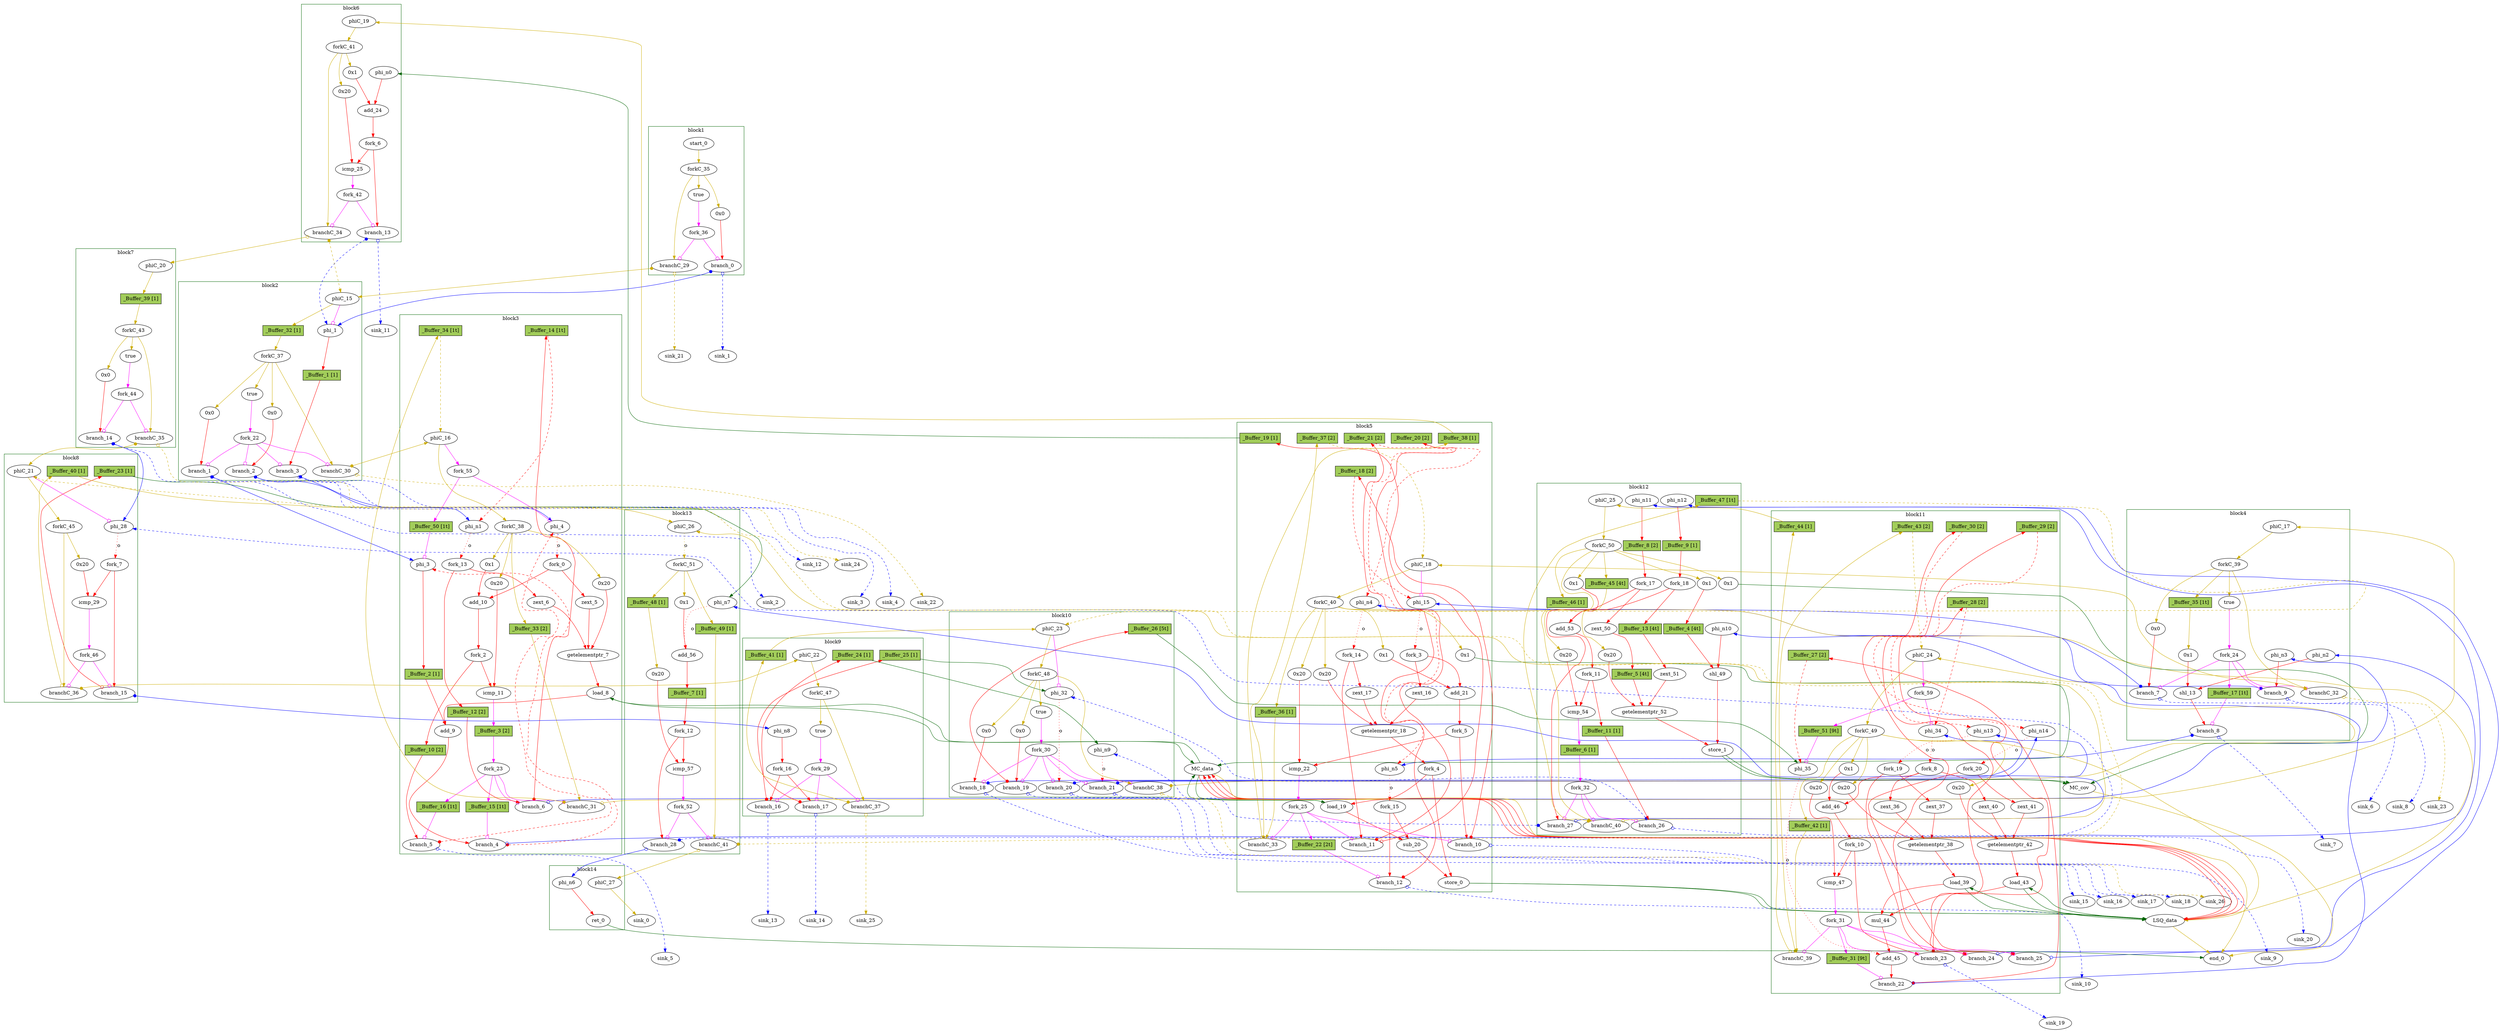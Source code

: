 // Number of blocks: 284
// Number of channels: 457
Digraph G {

  // Blocks
subgraph cluster_1 {
color = "darkgreen"
label = "block1"
  brCst_block1 [type=Constant, in="in1:1", out="out1:1", bbID = 1, value="0x1", label=true,  shape=oval];
  cst_0 [type=Constant, in="in1:32", out="out1:32", bbID = 1, value="0x0", label="0x0",  shape=oval];
  branch_0 [type=Branch, in="in1:32 in2?:1", out="out1+:32 out2-:32", bbID = 1,  shape=oval];
  start_0 [type=Entry, in="in1:0", out="out1:0", bbID = 1,  shape=oval];
  forkC_35 [type=Fork, in="in1:0", out="out1:0 out2:0 out3:0", bbID = 1,  shape=oval];
  branchC_29 [type=Branch, in="in1:0 in2?:1", out="out1+:0 out2-:0", bbID = 1,  shape=oval];
  fork_36 [type=Fork, in="in1:1", out="out1:1 out2:1", bbID = 1,  shape=oval];
}
subgraph cluster_2 {
color = "darkgreen"
label = "block2"
  phi_1 [type=Mux, in="in1?:1 in2:32 in3:32", out="out1:32", delay=0.366, bbID = 2,  shape=oval];
  brCst_block2 [type=Constant, in="in1:1", out="out1:1", bbID = 2, value="0x1", label=true,  shape=oval];
  cst_1 [type=Constant, in="in1:32", out="out1:32", bbID = 2, value="0x0", label="0x0",  shape=oval];
  cst_2 [type=Constant, in="in1:32", out="out1:32", bbID = 2, value="0x0", label="0x0",  shape=oval];
  branch_1 [type=Branch, in="in1:32 in2?:1", out="out1+:32 out2-:32", bbID = 2,  shape=oval];
  branch_2 [type=Branch, in="in1:32 in2?:1", out="out1+:32 out2-:32", bbID = 2,  shape=oval];
  branch_3 [type=Branch, in="in1:32 in2?:1", out="out1+:32 out2-:32", bbID = 2,  shape=oval];
  fork_22 [type=Fork, in="in1:1", out="out1:1 out2:1 out3:1 out4:1", bbID = 2,  shape=oval];
  phiC_15 [type=CntrlMerge, in="in1:0 in2:0", out="out1:0 out2?:1", delay=0.166, bbID = 2,  shape=oval];
  forkC_37 [type=Fork, in="in1:0", out="out1:0 out2:0 out3:0 out4:0", bbID = 2,  shape=oval];
  branchC_30 [type=Branch, in="in1:0 in2?:1", out="out1+:0 out2-:0", bbID = 2,  shape=oval];
  _Buffer_1 [type=Buffer, in="in1:32", out="out1:32", bbID = 2, slots=1, transparent=false, label="_Buffer_1 [1]",  shape=box, style=filled, fillcolor=darkolivegreen3, height = 0.4];
  _Buffer_32 [type=Buffer, in="in1:0", out="out1:0", bbID = 2, slots=1, transparent=false, label="_Buffer_32 [1]",  shape=box, style=filled, fillcolor=darkolivegreen3, height = 0.4];
}
subgraph cluster_3 {
color = "darkgreen"
label = "block3"
  phi_3 [type=Mux, in="in1?:1 in2:32 in3:32", out="out1:32", delay=0.366, bbID = 3,  shape=oval];
  phi_4 [type=Mux, in="in1?:1 in2:32 in3:32", out="out1:32", delay=0.366, bbID = 3,  shape=oval];
  zext_5 [type=Operator, in="in1:32", out="out1:32", op = "zext_op", bbID = 3,  shape=oval];
  zext_6 [type=Operator, in="in1:32", out="out1:32", op = "zext_op", bbID = 3,  shape=oval];
  getelementptr_7 [type=Operator, in="in1:32 in2:32 in3:32", out="out1:32", op = "getelementptr_op", delay=2.966, constants=1, bbID = 3,  shape=oval];
  load_8 [type=Operator, in="in1:32 in2:32", out="out1:32 out2:32", op = "mc_load_op", latency=2, bbID = 3, portID = 0, offset = 0,  shape=oval];
  add_9 [type=Operator, in="in1:32 in2:32", out="out1:32", op = "add_op", delay=1.693, bbID = 3,  shape=oval];
  cst_3 [type=Constant, in="in1:32", out="out1:32", bbID = 3, value="0x1", label="0x1",  shape=oval];
  add_10 [type=Operator, in="in1:32 in2:32", out="out1:32", op = "add_op", delay=1.693, bbID = 3,  shape=oval];
  cst_4 [type=Constant, in="in1:32", out="out1:32", bbID = 3, value="0x20", label="0x20",  shape=oval];
  icmp_11 [type=Operator, in="in1:32 in2:32", out="out1:1", op = "icmp_ult_op", delay=1.53, bbID = 3,  shape=oval];
  cst_22 [type=Constant, in="in1:32", out="out1:32", bbID = 3, value="0x20", label="0x20",  shape=oval];
  phi_n1 [type=Merge, in="in1:32 in2:32", out="out1:32", delay=0.366, bbID = 3,  shape=oval];
  fork_0 [type=Fork, in="in1:32", out="out1:32 out2:32", bbID = 3,  shape=oval];
  fork_2 [type=Fork, in="in1:32", out="out1:32 out2:32", bbID = 3,  shape=oval];
  fork_13 [type=Fork, in="in1:32", out="out1:32 out2:32", bbID = 3,  shape=oval];
  branch_4 [type=Branch, in="in1:32 in2?:1", out="out1+:32 out2-:32", bbID = 3,  shape=oval];
  branch_5 [type=Branch, in="in1:32 in2?:1", out="out1+:32 out2-:32", bbID = 3,  shape=oval];
  branch_6 [type=Branch, in="in1:32 in2?:1", out="out1+:32 out2-:32", bbID = 3,  shape=oval];
  fork_23 [type=Fork, in="in1:1", out="out1:1 out2:1 out3:1 out4:1", bbID = 3,  shape=oval];
  phiC_16 [type=CntrlMerge, in="in1:0 in2:0", out="out1:0 out2?:1", delay=0.166, bbID = 3,  shape=oval];
  forkC_38 [type=Fork, in="in1:0", out="out1:0 out2:0 out3:0 out4:0", bbID = 3,  shape=oval];
  branchC_31 [type=Branch, in="in1:0 in2?:1", out="out1+:0 out2-:0", bbID = 3,  shape=oval];
  fork_55 [type=Fork, in="in1:1", out="out1:1 out2:1", bbID = 3,  shape=oval];
  _Buffer_2 [type=Buffer, in="in1:32", out="out1:32", bbID = 3, slots=1, transparent=false, label="_Buffer_2 [1]",  shape=box, style=filled, fillcolor=darkolivegreen3, height = 0.4];
  _Buffer_3 [type=Buffer, in="in1:1", out="out1:1", bbID = 3, slots=2, transparent=false, label="_Buffer_3 [2]",  shape=box, style=filled, fillcolor=darkolivegreen3, height = 0.4];
  _Buffer_10 [type=Buffer, in="in1:32", out="out1:32", bbID = 3, slots=2, transparent=false, label="_Buffer_10 [2]",  shape=box, style=filled, fillcolor=darkolivegreen3, height = 0.4];
  _Buffer_12 [type=Buffer, in="in1:32", out="out1:32", bbID = 3, slots=2, transparent=false, label="_Buffer_12 [2]",  shape=box, style=filled, fillcolor=darkolivegreen3, height = 0.4];
  _Buffer_14 [type=Buffer, in="in1:32", out="out1:32", bbID = 3, slots=1, transparent=true, label="_Buffer_14 [1t]",  shape=box, style=filled, fillcolor=darkolivegreen3, height = 0.4];
  _Buffer_15 [type=Buffer, in="in1:1", out="out1:1", bbID = 3, slots=1, transparent=true, label="_Buffer_15 [1t]",  shape=box, style=filled, fillcolor=darkolivegreen3, height = 0.4];
  _Buffer_16 [type=Buffer, in="in1:1", out="out1:1", bbID = 3, slots=1, transparent=true, label="_Buffer_16 [1t]",  shape=box, style=filled, fillcolor=darkolivegreen3, height = 0.4];
  _Buffer_33 [type=Buffer, in="in1:0", out="out1:0", bbID = 3, slots=2, transparent=false, label="_Buffer_33 [2]",  shape=box, style=filled, fillcolor=darkolivegreen3, height = 0.4];
  _Buffer_34 [type=Buffer, in="in1:0", out="out1:0", bbID = 3, slots=1, transparent=true, label="_Buffer_34 [1t]",  shape=box, style=filled, fillcolor=darkolivegreen3, height = 0.4];
  _Buffer_50 [type=Buffer, in="in1:1", out="out1:1", bbID = 3, slots=1, transparent=true, label="_Buffer_50 [1t]",  shape=box, style=filled, fillcolor=darkolivegreen3, height = 0.4];
}
subgraph cluster_4 {
color = "darkgreen"
label = "block4"
  cst_5 [type=Constant, in="in1:32", out="out1:32", bbID = 4, value="0x1", label="0x1",  shape=oval];
  shl_13 [type=Operator, in="in1:32 in2:32", out="out1:32", op = "shl_op", bbID = 4,  shape=oval];
  brCst_block4 [type=Constant, in="in1:1", out="out1:1", bbID = 4, value="0x1", label=true,  shape=oval];
  cst_6 [type=Constant, in="in1:32", out="out1:32", bbID = 4, value="0x0", label="0x0",  shape=oval];
  phi_n2 [type=Merge, in="in1:32", out="out1:32", bbID = 4,  shape=oval];
  phi_n3 [type=Merge, in="in1:32", out="out1:32", bbID = 4,  shape=oval];
  branch_7 [type=Branch, in="in1:32 in2?:1", out="out1+:32 out2-:32", bbID = 4,  shape=oval];
  branch_8 [type=Branch, in="in1:32 in2?:1", out="out1+:32 out2-:32", bbID = 4,  shape=oval];
  branch_9 [type=Branch, in="in1:32 in2?:1", out="out1+:32 out2-:32", bbID = 4,  shape=oval];
  fork_24 [type=Fork, in="in1:1", out="out1:1 out2:1 out3:1 out4:1", bbID = 4,  shape=oval];
  phiC_17 [type=Merge, in="in1:0", out="out1:0", delay=0.166, bbID = 4,  shape=oval];
  forkC_39 [type=Fork, in="in1:0", out="out1:0 out2:0 out3:0 out4:0", bbID = 4,  shape=oval];
  branchC_32 [type=Branch, in="in1:0 in2?:1", out="out1+:0 out2-:0", bbID = 4,  shape=oval];
  _Buffer_17 [type=Buffer, in="in1:1", out="out1:1", bbID = 4, slots=1, transparent=true, label="_Buffer_17 [1t]",  shape=box, style=filled, fillcolor=darkolivegreen3, height = 0.4];
  _Buffer_35 [type=Buffer, in="in1:0", out="out1:0", bbID = 4, slots=1, transparent=true, label="_Buffer_35 [1t]",  shape=box, style=filled, fillcolor=darkolivegreen3, height = 0.4];
}
subgraph cluster_5 {
color = "darkgreen"
label = "block5"
  phi_15 [type=Mux, in="in1?:1 in2:32 in3:32", out="out1:32", delay=0.366, bbID = 5,  shape=oval];
  zext_16 [type=Operator, in="in1:32", out="out1:32", op = "zext_op", bbID = 5,  shape=oval];
  zext_17 [type=Operator, in="in1:32", out="out1:32", op = "zext_op", bbID = 5,  shape=oval];
  getelementptr_18 [type=Operator, in="in1:32 in2:32 in3:32", out="out1:32", op = "getelementptr_op", delay=2.966, constants=1, bbID = 5,  shape=oval];
  load_19 [type=Operator, in="in1:32 in2:32", out="out1:32 out2:32", op = "mc_load_op", latency=2, bbID = 5, portID = 1, offset = 0,  shape=oval];
  sub_20 [type=Operator, in="in1:32 in2:32", out="out1:32", op = "sub_op", delay=1.693, bbID = 5,  shape=oval];
  store_0 [type=Operator, in="in1:32 in2:32", out="out1:32 out2:32", op = "lsq_store_op", bbID = 5, portID = 0, offset = 0,  shape=oval];
  cst_7 [type=Constant, in="in1:32", out="out1:32", bbID = 5, value="0x1", label="0x1",  shape=oval];
  add_21 [type=Operator, in="in1:32 in2:32", out="out1:32", op = "add_op", delay=1.693, bbID = 5,  shape=oval];
  cst_8 [type=Constant, in="in1:32", out="out1:32", bbID = 5, value="0x20", label="0x20",  shape=oval];
  icmp_22 [type=Operator, in="in1:32 in2:32", out="out1:1", op = "icmp_ult_op", delay=1.53, bbID = 5,  shape=oval];
  cst_23 [type=Constant, in="in1:32", out="out1:32", bbID = 5, value="0x20", label="0x20",  shape=oval];
  phi_n4 [type=Merge, in="in1:32 in2:32", out="out1:32", delay=0.366, bbID = 5,  shape=oval];
  phi_n5 [type=Merge, in="in1:32 in2:32", out="out1:32", delay=0.366, bbID = 5,  shape=oval];
  fork_3 [type=Fork, in="in1:32", out="out1:32 out2:32", bbID = 5,  shape=oval];
  fork_4 [type=Fork, in="in1:32", out="out1:32 out2:32", bbID = 5,  shape=oval];
  fork_5 [type=Fork, in="in1:32", out="out1:32 out2:32", bbID = 5,  shape=oval];
  fork_14 [type=Fork, in="in1:32", out="out1:32 out2:32", bbID = 5,  shape=oval];
  fork_15 [type=Fork, in="in1:32", out="out1:32 out2:32", bbID = 5,  shape=oval];
  branch_10 [type=Branch, in="in1:32 in2?:1", out="out1+:32 out2-:32", bbID = 5,  shape=oval];
  branch_11 [type=Branch, in="in1:32 in2?:1", out="out1+:32 out2-:32", bbID = 5,  shape=oval];
  branch_12 [type=Branch, in="in1:32 in2?:1", out="out1+:32 out2-:32", bbID = 5,  shape=oval];
  fork_25 [type=Fork, in="in1:1", out="out1:1 out2:1 out3:1 out4:1", bbID = 5,  shape=oval];
  cst_28 [type=Constant, in="in1:32", out="out1:32", bbID = 5, value="0x1", label="0x1",  shape=oval];
  phiC_18 [type=CntrlMerge, in="in1:0 in2:0", out="out1:0 out2?:1", delay=0.166, bbID = 5,  shape=oval];
  forkC_40 [type=Fork, in="in1:0", out="out1:0 out2:0 out3:0 out4:0 out5:0 out6:0", bbID = 5,  shape=oval];
  branchC_33 [type=Branch, in="in1:0 in2?:1", out="out1+:0 out2-:0", bbID = 5,  shape=oval];
  _Buffer_18 [type=Buffer, in="in1:32", out="out1:32", bbID = 5, slots=2, transparent=false, label="_Buffer_18 [2]",  shape=box, style=filled, fillcolor=darkolivegreen3, height = 0.4];
  _Buffer_19 [type=Buffer, in="in1:32", out="out1:32", bbID = 5, slots=1, transparent=false, label="_Buffer_19 [1]",  shape=box, style=filled, fillcolor=darkolivegreen3, height = 0.4];
  _Buffer_20 [type=Buffer, in="in1:32", out="out1:32", bbID = 5, slots=2, transparent=false, label="_Buffer_20 [2]",  shape=box, style=filled, fillcolor=darkolivegreen3, height = 0.4];
  _Buffer_21 [type=Buffer, in="in1:32", out="out1:32", bbID = 5, slots=2, transparent=false, label="_Buffer_21 [2]",  shape=box, style=filled, fillcolor=darkolivegreen3, height = 0.4];
  _Buffer_22 [type=Buffer, in="in1:1", out="out1:1", bbID = 5, slots=2, transparent=true, label="_Buffer_22 [2t]",  shape=box, style=filled, fillcolor=darkolivegreen3, height = 0.4];
  _Buffer_36 [type=Buffer, in="in1:0", out="out1:0", bbID = 5, slots=1, transparent=false, label="_Buffer_36 [1]",  shape=box, style=filled, fillcolor=darkolivegreen3, height = 0.4];
  _Buffer_37 [type=Buffer, in="in1:0", out="out1:0", bbID = 5, slots=2, transparent=false, label="_Buffer_37 [2]",  shape=box, style=filled, fillcolor=darkolivegreen3, height = 0.4];
  _Buffer_38 [type=Buffer, in="in1:0", out="out1:0", bbID = 5, slots=1, transparent=false, label="_Buffer_38 [1]",  shape=box, style=filled, fillcolor=darkolivegreen3, height = 0.4];
}
subgraph cluster_6 {
color = "darkgreen"
label = "block6"
  cst_9 [type=Constant, in="in1:32", out="out1:32", bbID = 6, value="0x1", label="0x1",  shape=oval];
  add_24 [type=Operator, in="in1:32 in2:32", out="out1:32", op = "add_op", delay=1.693, bbID = 6,  shape=oval];
  cst_10 [type=Constant, in="in1:32", out="out1:32", bbID = 6, value="0x20", label="0x20",  shape=oval];
  icmp_25 [type=Operator, in="in1:32 in2:32", out="out1:1", op = "icmp_ult_op", delay=1.53, bbID = 6,  shape=oval];
  phi_n0 [type=Merge, in="in1:32", out="out1:32", bbID = 6,  shape=oval];
  fork_6 [type=Fork, in="in1:32", out="out1:32 out2:32", bbID = 6,  shape=oval];
  branch_13 [type=Branch, in="in1:32 in2?:1", out="out1+:32 out2-:32", bbID = 6,  shape=oval];
  phiC_19 [type=Merge, in="in1:0", out="out1:0", delay=0.166, bbID = 6,  shape=oval];
  forkC_41 [type=Fork, in="in1:0", out="out1:0 out2:0 out3:0", bbID = 6,  shape=oval];
  branchC_34 [type=Branch, in="in1:0 in2?:1", out="out1+:0 out2-:0", bbID = 6,  shape=oval];
  fork_42 [type=Fork, in="in1:1", out="out1:1 out2:1", bbID = 6,  shape=oval];
}
subgraph cluster_7 {
color = "darkgreen"
label = "block7"
  brCst_block7 [type=Constant, in="in1:1", out="out1:1", bbID = 7, value="0x1", label=true,  shape=oval];
  cst_11 [type=Constant, in="in1:32", out="out1:32", bbID = 7, value="0x0", label="0x0",  shape=oval];
  branch_14 [type=Branch, in="in1:32 in2?:1", out="out1+:32 out2-:32", bbID = 7,  shape=oval];
  phiC_20 [type=Merge, in="in1:0", out="out1:0", delay=0.166, bbID = 7,  shape=oval];
  forkC_43 [type=Fork, in="in1:0", out="out1:0 out2:0 out3:0", bbID = 7,  shape=oval];
  branchC_35 [type=Branch, in="in1:0 in2?:1", out="out1+:0 out2-:0", bbID = 7,  shape=oval];
  fork_44 [type=Fork, in="in1:1", out="out1:1 out2:1", bbID = 7,  shape=oval];
  _Buffer_39 [type=Buffer, in="in1:0", out="out1:0", bbID = 7, slots=1, transparent=false, label="_Buffer_39 [1]",  shape=box, style=filled, fillcolor=darkolivegreen3, height = 0.4];
}
subgraph cluster_8 {
color = "darkgreen"
label = "block8"
  phi_28 [type=Mux, in="in1?:1 in2:32 in3:32", out="out1:32", delay=0.366, bbID = 8,  shape=oval];
  cst_12 [type=Constant, in="in1:32", out="out1:32", bbID = 8, value="0x20", label="0x20",  shape=oval];
  icmp_29 [type=Operator, in="in1:32 in2:32", out="out1:1", op = "icmp_ult_op", delay=1.53, bbID = 8,  shape=oval];
  fork_7 [type=Fork, in="in1:32", out="out1:32 out2:32", bbID = 8,  shape=oval];
  branch_15 [type=Branch, in="in1:32 in2?:1", out="out1+:32 out2-:32", bbID = 8,  shape=oval];
  phiC_21 [type=CntrlMerge, in="in1:0 in2:0", out="out1:0 out2?:1", delay=0.166, bbID = 8,  shape=oval];
  forkC_45 [type=Fork, in="in1:0", out="out1:0 out2:0", bbID = 8,  shape=oval];
  branchC_36 [type=Branch, in="in1:0 in2?:1", out="out1+:0 out2-:0", bbID = 8,  shape=oval];
  fork_46 [type=Fork, in="in1:1", out="out1:1 out2:1", bbID = 8,  shape=oval];
  _Buffer_23 [type=Buffer, in="in1:32", out="out1:32", bbID = 8, slots=1, transparent=false, label="_Buffer_23 [1]",  shape=box, style=filled, fillcolor=darkolivegreen3, height = 0.4];
  _Buffer_40 [type=Buffer, in="in1:0", out="out1:0", bbID = 8, slots=1, transparent=false, label="_Buffer_40 [1]",  shape=box, style=filled, fillcolor=darkolivegreen3, height = 0.4];
}
subgraph cluster_9 {
color = "darkgreen"
label = "block9"
  brCst_block9 [type=Constant, in="in1:1", out="out1:1", bbID = 9, value="0x1", label=true,  shape=oval];
  phi_n8 [type=Merge, in="in1:32", out="out1:32", bbID = 9,  shape=oval];
  fork_16 [type=Fork, in="in1:32", out="out1:32 out2:32", bbID = 9,  shape=oval];
  branch_16 [type=Branch, in="in1:32 in2?:1", out="out1+:32 out2-:32", bbID = 9,  shape=oval];
  branch_17 [type=Branch, in="in1:32 in2?:1", out="out1+:32 out2-:32", bbID = 9,  shape=oval];
  fork_29 [type=Fork, in="in1:1", out="out1:1 out2:1 out3:1", bbID = 9,  shape=oval];
  phiC_22 [type=Merge, in="in1:0", out="out1:0", delay=0.166, bbID = 9,  shape=oval];
  forkC_47 [type=Fork, in="in1:0", out="out1:0 out2:0", bbID = 9,  shape=oval];
  branchC_37 [type=Branch, in="in1:0 in2?:1", out="out1+:0 out2-:0", bbID = 9,  shape=oval];
  _Buffer_24 [type=Buffer, in="in1:32", out="out1:32", bbID = 9, slots=1, transparent=false, label="_Buffer_24 [1]",  shape=box, style=filled, fillcolor=darkolivegreen3, height = 0.4];
  _Buffer_25 [type=Buffer, in="in1:32", out="out1:32", bbID = 9, slots=1, transparent=false, label="_Buffer_25 [1]",  shape=box, style=filled, fillcolor=darkolivegreen3, height = 0.4];
  _Buffer_41 [type=Buffer, in="in1:0", out="out1:0", bbID = 9, slots=1, transparent=false, label="_Buffer_41 [1]",  shape=box, style=filled, fillcolor=darkolivegreen3, height = 0.4];
}
subgraph cluster_10 {
color = "darkgreen"
label = "block10"
  phi_32 [type=Mux, in="in1?:1 in2:32 in3:32", out="out1:32", delay=0.366, bbID = 10,  shape=oval];
  brCst_block10 [type=Constant, in="in1:1", out="out1:1", bbID = 10, value="0x1", label=true,  shape=oval];
  cst_13 [type=Constant, in="in1:32", out="out1:32", bbID = 10, value="0x0", label="0x0",  shape=oval];
  cst_14 [type=Constant, in="in1:32", out="out1:32", bbID = 10, value="0x0", label="0x0",  shape=oval];
  phi_n9 [type=Merge, in="in1:32 in2:32", out="out1:32", delay=0.366, bbID = 10,  shape=oval];
  branch_18 [type=Branch, in="in1:32 in2?:1", out="out1+:32 out2-:32", bbID = 10,  shape=oval];
  branch_19 [type=Branch, in="in1:32 in2?:1", out="out1+:32 out2-:32", bbID = 10,  shape=oval];
  branch_20 [type=Branch, in="in1:32 in2?:1", out="out1+:32 out2-:32", bbID = 10,  shape=oval];
  branch_21 [type=Branch, in="in1:32 in2?:1", out="out1+:32 out2-:32", bbID = 10,  shape=oval];
  fork_30 [type=Fork, in="in1:1", out="out1:1 out2:1 out3:1 out4:1 out5:1", bbID = 10,  shape=oval];
  phiC_23 [type=CntrlMerge, in="in1:0 in2:0", out="out1:0 out2?:1", delay=0.166, bbID = 10,  shape=oval];
  forkC_48 [type=Fork, in="in1:0", out="out1:0 out2:0 out3:0 out4:0", bbID = 10,  shape=oval];
  branchC_38 [type=Branch, in="in1:0 in2?:1", out="out1+:0 out2-:0", bbID = 10,  shape=oval];
  _Buffer_26 [type=Buffer, in="in1:32", out="out1:32", bbID = 10, slots=5, transparent=true, label="_Buffer_26 [5t]",  shape=box, style=filled, fillcolor=darkolivegreen3, height = 0.4];
}
subgraph cluster_11 {
color = "darkgreen"
label = "block11"
  phi_34 [type=Mux, in="in1?:1 in2:32 in3:32", out="out1:32", delay=0.366, bbID = 11,  shape=oval];
  phi_35 [type=Mux, in="in1?:1 in2:32 in3:32", out="out1:32", delay=0.366, bbID = 11, retimingDiff=9,  shape=oval];
  zext_36 [type=Operator, in="in1:32", out="out1:32", op = "zext_op", bbID = 11,  shape=oval];
  zext_37 [type=Operator, in="in1:32", out="out1:32", op = "zext_op", bbID = 11,  shape=oval];
  getelementptr_38 [type=Operator, in="in1:32 in2:32 in3:32", out="out1:32", op = "getelementptr_op", delay=2.966, constants=1, bbID = 11,  shape=oval];
  load_39 [type=Operator, in="in1:32 in2:32", out="out1:32 out2:32", op = "lsq_load_op", latency=5, bbID = 11, portID = 0, offset = 0, retimingDiff=5,  shape=oval];
  zext_40 [type=Operator, in="in1:32", out="out1:32", op = "zext_op", bbID = 11,  shape=oval];
  zext_41 [type=Operator, in="in1:32", out="out1:32", op = "zext_op", bbID = 11,  shape=oval];
  getelementptr_42 [type=Operator, in="in1:32 in2:32 in3:32", out="out1:32", op = "getelementptr_op", delay=2.966, constants=1, bbID = 11,  shape=oval];
  load_43 [type=Operator, in="in1:32 in2:32", out="out1:32 out2:32", op = "lsq_load_op", latency=5, bbID = 11, portID = 1, offset = 0, retimingDiff=5,  shape=oval];
  mul_44 [type=Operator, in="in1:32 in2:32", out="out1:32", op = "mul_op", latency=4, bbID = 11, retimingDiff=4,  shape=oval];
  add_45 [type=Operator, in="in1:32 in2:32", out="out1:32", op = "add_op", delay=1.693, bbID = 11, retimingDiff=9,  shape=oval];
  cst_15 [type=Constant, in="in1:32", out="out1:32", bbID = 11, value="0x1", label="0x1",  shape=oval];
  add_46 [type=Operator, in="in1:32 in2:32", out="out1:32", op = "add_op", delay=1.693, bbID = 11,  shape=oval];
  cst_16 [type=Constant, in="in1:32", out="out1:32", bbID = 11, value="0x20", label="0x20",  shape=oval];
  icmp_47 [type=Operator, in="in1:32 in2:32", out="out1:1", op = "icmp_ult_op", delay=1.53, bbID = 11,  shape=oval];
  cst_24 [type=Constant, in="in1:32", out="out1:32", bbID = 11, value="0x20", label="0x20",  shape=oval];
  cst_25 [type=Constant, in="in1:32", out="out1:32", bbID = 11, value="0x20", label="0x20",  shape=oval];
  phi_n13 [type=Merge, in="in1:32 in2:32", out="out1:32", delay=0.366, bbID = 11,  shape=oval];
  phi_n14 [type=Merge, in="in1:32 in2:32", out="out1:32", delay=0.366, bbID = 11,  shape=oval];
  fork_8 [type=Fork, in="in1:32", out="out1:32 out2:32 out3:32", bbID = 11,  shape=oval];
  fork_10 [type=Fork, in="in1:32", out="out1:32 out2:32", bbID = 11,  shape=oval];
  fork_19 [type=Fork, in="in1:32", out="out1:32 out2:32", bbID = 11,  shape=oval];
  fork_20 [type=Fork, in="in1:32", out="out1:32 out2:32", bbID = 11,  shape=oval];
  branch_22 [type=Branch, in="in1:32 in2?:1", out="out1+:32 out2-:32", bbID = 11, retimingDiff=9,  shape=oval];
  branch_23 [type=Branch, in="in1:32 in2?:1", out="out1+:32 out2-:32", bbID = 11,  shape=oval];
  branch_24 [type=Branch, in="in1:32 in2?:1", out="out1+:32 out2-:32", bbID = 11,  shape=oval];
  branch_25 [type=Branch, in="in1:32 in2?:1", out="out1+:32 out2-:32", bbID = 11,  shape=oval];
  fork_31 [type=Fork, in="in1:1", out="out1:1 out2:1 out3:1 out4:1 out5:1", bbID = 11,  shape=oval];
  phiC_24 [type=CntrlMerge, in="in1:0 in2:0", out="out1:0 out2?:1", delay=0.166, bbID = 11,  shape=oval];
  forkC_49 [type=Fork, in="in1:0", out="out1:0 out2:0 out3:0 out4:0 out5:0 out6:0", bbID = 11,  shape=oval];
  branchC_39 [type=Branch, in="in1:0 in2?:1", out="out1+:0 out2-:0", bbID = 11,  shape=oval];
  fork_59 [type=Fork, in="in1:1", out="out1:1 out2:1", bbID = 11,  shape=oval];
  _Buffer_27 [type=Buffer, in="in1:32", out="out1:32", bbID = 11, slots=2, transparent=false, label="_Buffer_27 [2]",  shape=box, style=filled, fillcolor=darkolivegreen3, height = 0.4];
  _Buffer_28 [type=Buffer, in="in1:32", out="out1:32", bbID = 11, slots=2, transparent=false, label="_Buffer_28 [2]",  shape=box, style=filled, fillcolor=darkolivegreen3, height = 0.4];
  _Buffer_29 [type=Buffer, in="in1:32", out="out1:32", bbID = 11, slots=2, transparent=false, label="_Buffer_29 [2]",  shape=box, style=filled, fillcolor=darkolivegreen3, height = 0.4];
  _Buffer_30 [type=Buffer, in="in1:32", out="out1:32", bbID = 11, slots=2, transparent=false, label="_Buffer_30 [2]",  shape=box, style=filled, fillcolor=darkolivegreen3, height = 0.4];
  _Buffer_31 [type=Buffer, in="in1:1", out="out1:1", bbID = 11, slots=9, transparent=true, label="_Buffer_31 [9t]",  shape=box, style=filled, fillcolor=darkolivegreen3, height = 0.4];
  _Buffer_42 [type=Buffer, in="in1:0", out="out1:0", bbID = 11, slots=1, transparent=false, label="_Buffer_42 [1]",  shape=box, style=filled, fillcolor=darkolivegreen3, height = 0.4];
  _Buffer_43 [type=Buffer, in="in1:0", out="out1:0", bbID = 11, slots=2, transparent=false, label="_Buffer_43 [2]",  shape=box, style=filled, fillcolor=darkolivegreen3, height = 0.4];
  _Buffer_44 [type=Buffer, in="in1:0", out="out1:0", bbID = 11, slots=1, transparent=false, label="_Buffer_44 [1]",  shape=box, style=filled, fillcolor=darkolivegreen3, height = 0.4];
  _Buffer_51 [type=Buffer, in="in1:1", out="out1:1", bbID = 11, slots=9, transparent=true, label="_Buffer_51 [9t]",  shape=box, style=filled, fillcolor=darkolivegreen3, height = 0.4];
}
subgraph cluster_12 {
color = "darkgreen"
label = "block12"
  cst_17 [type=Constant, in="in1:32", out="out1:32", bbID = 12, value="0x1", label="0x1",  shape=oval];
  shl_49 [type=Operator, in="in1:32 in2:32", out="out1:32", op = "shl_op", bbID = 12,  shape=oval];
  zext_50 [type=Operator, in="in1:32", out="out1:32", op = "zext_op", bbID = 12,  shape=oval];
  zext_51 [type=Operator, in="in1:32", out="out1:32", op = "zext_op", bbID = 12,  shape=oval];
  getelementptr_52 [type=Operator, in="in1:32 in2:32 in3:32", out="out1:32", op = "getelementptr_op", delay=2.966, constants=1, bbID = 12,  shape=oval];
  store_1 [type=Operator, in="in1:32 in2:32", out="out1:32 out2:32", op = "mc_store_op", bbID = 12, portID = 0, offset = 0,  shape=oval];
  cst_18 [type=Constant, in="in1:32", out="out1:32", bbID = 12, value="0x1", label="0x1",  shape=oval];
  add_53 [type=Operator, in="in1:32 in2:32", out="out1:32", op = "add_op", delay=1.693, bbID = 12,  shape=oval];
  cst_19 [type=Constant, in="in1:32", out="out1:32", bbID = 12, value="0x20", label="0x20",  shape=oval];
  icmp_54 [type=Operator, in="in1:32 in2:32", out="out1:1", op = "icmp_ult_op", delay=1.53, bbID = 12,  shape=oval];
  cst_26 [type=Constant, in="in1:32", out="out1:32", bbID = 12, value="0x20", label="0x20",  shape=oval];
  phi_n10 [type=Merge, in="in1:32", out="out1:32", bbID = 12,  shape=oval];
  phi_n11 [type=Merge, in="in1:32", out="out1:32", bbID = 12,  shape=oval];
  phi_n12 [type=Merge, in="in1:32", out="out1:32", bbID = 12,  shape=oval];
  fork_11 [type=Fork, in="in1:32", out="out1:32 out2:32", bbID = 12,  shape=oval];
  fork_17 [type=Fork, in="in1:32", out="out1:32 out2:32", bbID = 12,  shape=oval];
  fork_18 [type=Fork, in="in1:32", out="out1:32 out2:32", bbID = 12,  shape=oval];
  branch_26 [type=Branch, in="in1:32 in2?:1", out="out1+:32 out2-:32", bbID = 12,  shape=oval];
  branch_27 [type=Branch, in="in1:32 in2?:1", out="out1+:32 out2-:32", bbID = 12,  shape=oval];
  fork_32 [type=Fork, in="in1:1", out="out1:1 out2:1 out3:1", bbID = 12,  shape=oval];
  cst_27 [type=Constant, in="in1:32", out="out1:32", bbID = 12, value="0x1", label="0x1",  shape=oval];
  phiC_25 [type=Merge, in="in1:0", out="out1:0", delay=0.166, bbID = 12,  shape=oval];
  forkC_50 [type=Fork, in="in1:0", out="out1:0 out2:0 out3:0 out4:0 out5:0 out6:0", bbID = 12,  shape=oval];
  branchC_40 [type=Branch, in="in1:0 in2?:1", out="out1+:0 out2-:0", bbID = 12,  shape=oval];
  _Buffer_4 [type=Buffer, in="in1:32", out="out1:32", bbID = 12, slots=4, transparent=true, label="_Buffer_4 [4t]",  shape=box, style=filled, fillcolor=darkolivegreen3, height = 0.4];
  _Buffer_5 [type=Buffer, in="in1:32", out="out1:32", bbID = 12, slots=4, transparent=true, label="_Buffer_5 [4t]",  shape=box, style=filled, fillcolor=darkolivegreen3, height = 0.4];
  _Buffer_6 [type=Buffer, in="in1:1", out="out1:1", bbID = 12, slots=1, transparent=false, label="_Buffer_6 [1]",  shape=box, style=filled, fillcolor=darkolivegreen3, height = 0.4];
  _Buffer_8 [type=Buffer, in="in1:32", out="out1:32", bbID = 12, slots=2, transparent=false, label="_Buffer_8 [2]",  shape=box, style=filled, fillcolor=darkolivegreen3, height = 0.4];
  _Buffer_9 [type=Buffer, in="in1:32", out="out1:32", bbID = 12, slots=1, transparent=false, label="_Buffer_9 [1]",  shape=box, style=filled, fillcolor=darkolivegreen3, height = 0.4];
  _Buffer_11 [type=Buffer, in="in1:32", out="out1:32", bbID = 12, slots=1, transparent=false, label="_Buffer_11 [1]",  shape=box, style=filled, fillcolor=darkolivegreen3, height = 0.4];
  _Buffer_13 [type=Buffer, in="in1:32", out="out1:32", bbID = 12, slots=4, transparent=true, label="_Buffer_13 [4t]",  shape=box, style=filled, fillcolor=darkolivegreen3, height = 0.4];
  _Buffer_45 [type=Buffer, in="in1:0", out="out1:0", bbID = 12, slots=4, transparent=true, label="_Buffer_45 [4t]",  shape=box, style=filled, fillcolor=darkolivegreen3, height = 0.4];
  _Buffer_46 [type=Buffer, in="in1:0", out="out1:0", bbID = 12, slots=1, transparent=false, label="_Buffer_46 [1]",  shape=box, style=filled, fillcolor=darkolivegreen3, height = 0.4];
  _Buffer_47 [type=Buffer, in="in1:0", out="out1:0", bbID = 12, slots=1, transparent=true, label="_Buffer_47 [1t]",  shape=box, style=filled, fillcolor=darkolivegreen3, height = 0.4];
}
subgraph cluster_13 {
color = "darkgreen"
label = "block13"
  cst_20 [type=Constant, in="in1:32", out="out1:32", bbID = 13, value="0x1", label="0x1",  shape=oval];
  add_56 [type=Operator, in="in1:32 in2:32", out="out1:32", op = "add_op", delay=1.693, bbID = 13,  shape=oval];
  cst_21 [type=Constant, in="in1:32", out="out1:32", bbID = 13, value="0x20", label="0x20",  shape=oval];
  icmp_57 [type=Operator, in="in1:32 in2:32", out="out1:1", op = "icmp_ult_op", delay=1.53, bbID = 13,  shape=oval];
  phi_n7 [type=Merge, in="in1:32 in2:32", out="out1:32", delay=0.366, bbID = 13,  shape=oval];
  fork_12 [type=Fork, in="in1:32", out="out1:32 out2:32", bbID = 13,  shape=oval];
  branch_28 [type=Branch, in="in1:32 in2?:1", out="out1+:32 out2-:32", bbID = 13,  shape=oval];
  phiC_26 [type=Merge, in="in1:0 in2:0", out="out1:0", delay=0.166, bbID = 13,  shape=oval];
  forkC_51 [type=Fork, in="in1:0", out="out1:0 out2:0 out3:0", bbID = 13,  shape=oval];
  branchC_41 [type=Branch, in="in1:0 in2?:1", out="out1+:0 out2-:0", bbID = 13,  shape=oval];
  fork_52 [type=Fork, in="in1:1", out="out1:1 out2:1", bbID = 13,  shape=oval];
  _Buffer_7 [type=Buffer, in="in1:32", out="out1:32", bbID = 13, slots=1, transparent=false, label="_Buffer_7 [1]",  shape=box, style=filled, fillcolor=darkolivegreen3, height = 0.4];
  _Buffer_48 [type=Buffer, in="in1:0", out="out1:0", bbID = 13, slots=1, transparent=false, label="_Buffer_48 [1]",  shape=box, style=filled, fillcolor=darkolivegreen3, height = 0.4];
  _Buffer_49 [type=Buffer, in="in1:0", out="out1:0", bbID = 13, slots=1, transparent=false, label="_Buffer_49 [1]",  shape=box, style=filled, fillcolor=darkolivegreen3, height = 0.4];
}
subgraph cluster_14 {
color = "darkgreen"
label = "block14"
  ret_0 [type=Operator, in="in1:32", out="out1:32", op = "ret_op", bbID = 14,  shape=oval];
  phi_n6 [type=Merge, in="in1:32", out="out1:32", bbID = 14,  shape=oval];
  phiC_27 [type=Merge, in="in1:0", out="out1:0", delay=0.166, bbID = 14,  shape=oval];
}
  LSQ_data [type=LSQ, in="in1:0*c0 in2:0*c1 in3:32*s0a in4:32*s0d in5:32*l0a in6:32*l1a in7:32*x0d", out="out1:32*l0d out2:32*l1d out3:0*e out4:32*x0a out5:32*y0a out6:32*y0d", bbID = 0, memory = "data", bbcount = 2, ldcount = 2, stcount = 1, fifoDepth = 16, numLoads = "{0; 2}", numStores = "{1; 0}", loadOffsets = "{{0;0;0;0;0;0;0;0;0;0;0;0;0;0;0;0};{0;0;0;0;0;0;0;0;0;0;0;0;0;0;0;0}}", storeOffsets = "{{0;0;0;0;0;0;0;0;0;0;0;0;0;0;0;0};{0;0;0;0;0;0;0;0;0;0;0;0;0;0;0;0}}", loadPorts = "{{0;0;0;0;0;0;0;0;0;0;0;0;0;0;0;0};{0;1;0;0;0;0;0;0;0;0;0;0;0;0;0;0}}", storePorts = "{{0;0;0;0;0;0;0;0;0;0;0;0;0;0;0;0};{0;0;0;0;0;0;0;0;0;0;0;0;0;0;0;0}}", ];
  MC_data [type=MC, in="in1:32*c0 in2:32*l0a in3:32*l1a in4:32*l2a in5:32*s0a in6:32*s0d", out="out1:32*l0d out2:32*l1d out3:32*l2d out4:0*e", bbID = 0, memory = "data", bbcount = 1, ldcount = 3, stcount = 1, ];
  MC_cov [type=MC, in="in1:32*c0 in2:32*s0a in3:32*s0d", out="out1:0*e", bbID = 0, memory = "cov", bbcount = 1, ldcount = 0, stcount = 1, ];
  end_0 [type=Exit, in="in1:0*e in2:0*e in3:0*e in4:32", out="out1:32", bbID = 0,  shape=oval];
  sink_0 [type=Sink, in="in1:0", bbID = 0,  shape=oval];
  sink_1 [type=Sink, in="in1:32", bbID = 0,  shape=oval];
  sink_2 [type=Sink, in="in1:32", bbID = 0,  shape=oval];
  sink_3 [type=Sink, in="in1:32", bbID = 0,  shape=oval];
  sink_4 [type=Sink, in="in1:32", bbID = 0,  shape=oval];
  sink_5 [type=Sink, in="in1:32", bbID = 0,  shape=oval];
  sink_6 [type=Sink, in="in1:32", bbID = 0,  shape=oval];
  sink_7 [type=Sink, in="in1:32", bbID = 0,  shape=oval];
  sink_8 [type=Sink, in="in1:32", bbID = 0,  shape=oval];
  sink_9 [type=Sink, in="in1:32", bbID = 0,  shape=oval];
  sink_10 [type=Sink, in="in1:32", bbID = 0,  shape=oval];
  sink_11 [type=Sink, in="in1:32", bbID = 0,  shape=oval];
  sink_12 [type=Sink, in="in1:32", bbID = 0,  shape=oval];
  sink_13 [type=Sink, in="in1:32", bbID = 0,  shape=oval];
  sink_14 [type=Sink, in="in1:32", bbID = 0,  shape=oval];
  sink_15 [type=Sink, in="in1:32", bbID = 0,  shape=oval];
  sink_16 [type=Sink, in="in1:32", bbID = 0,  shape=oval];
  sink_17 [type=Sink, in="in1:32", bbID = 0,  shape=oval];
  sink_18 [type=Sink, in="in1:32", bbID = 0,  shape=oval];
  sink_19 [type=Sink, in="in1:32", bbID = 0,  shape=oval];
  sink_20 [type=Sink, in="in1:32", bbID = 0,  shape=oval];
  sink_21 [type=Sink, in="in1:0", bbID = 0,  shape=oval];
  sink_22 [type=Sink, in="in1:0", bbID = 0,  shape=oval];
  sink_23 [type=Sink, in="in1:0", bbID = 0,  shape=oval];
  sink_24 [type=Sink, in="in1:0", bbID = 0,  shape=oval];
  sink_25 [type=Sink, in="in1:0", bbID = 0,  shape=oval];
  sink_26 [type=Sink, in="in1:0", bbID = 0,  shape=oval];

  // Channels
  brCst_block1 -> fork_36 [from=out1, to=in1, arrowhead=normal, color=magenta];
  cst_0 -> branch_0 [from=out1, to=in1, arrowhead=normal, color=red];
  phi_1 -> _Buffer_1 [from=out1, to=in1, arrowhead=normal, color=red];
  brCst_block2 -> fork_22 [from=out1, to=in1, arrowhead=normal, color=magenta];
  cst_1 -> branch_1 [from=out1, to=in1, arrowhead=normal, color=red];
  phi_3 -> _Buffer_2 [from=out1, to=in1, arrowhead=normal, color=red];
  cst_2 -> branch_2 [from=out1, to=in1, arrowhead=normal, color=red];
  phi_4 -> fork_0 [from=out1, to=in1, arrowhead=normal, color=red, slots=1, style=dotted, label="o", transparent=true];
  zext_5 -> getelementptr_7 [from=out1, to=in1, arrowhead=normal, color=red];
  zext_6 -> getelementptr_7 [from=out1, to=in2, arrowhead=normal, color=red];
  getelementptr_7 -> load_8 [from=out1, to=in2, arrowhead=normal, color=red];
  load_8 -> add_9 [from=out1, to=in2, arrowhead=normal, color=red];
  load_8 -> MC_data [from=out2, to=in2, arrowhead=normal, color=darkgreen];
  add_9 -> branch_4 [from=out1, to=in1, arrowhead=normal, color=red];
  cst_3 -> add_10 [from=out1, to=in2, arrowhead=normal, color=red];
  add_10 -> fork_2 [from=out1, to=in1, arrowhead=normal, color=red];
  cst_4 -> icmp_11 [from=out1, to=in2, arrowhead=normal, color=red];
  icmp_11 -> _Buffer_3 [from=out1, to=in1, arrowhead=normal, color=magenta];
  cst_5 -> shl_13 [from=out1, to=in2, arrowhead=normal, color=red];
  shl_13 -> branch_8 [from=out1, to=in1, arrowhead=normal, color=red];
  brCst_block4 -> fork_24 [from=out1, to=in1, arrowhead=normal, color=magenta];
  cst_6 -> branch_7 [from=out1, to=in1, arrowhead=normal, color=red];
  phi_15 -> fork_3 [from=out1, to=in1, arrowhead=normal, color=red, slots=1, style=dotted, label="o", transparent=true];
  zext_16 -> getelementptr_18 [from=out1, to=in1, arrowhead=normal, color=red];
  zext_17 -> getelementptr_18 [from=out1, to=in2, arrowhead=normal, color=red];
  getelementptr_18 -> fork_4 [from=out1, to=in1, arrowhead=normal, color=red];
  load_19 -> sub_20 [from=out1, to=in1, arrowhead=normal, color=red];
  load_19 -> MC_data [from=out2, to=in3, arrowhead=normal, color=darkgreen];
  sub_20 -> store_0 [from=out1, to=in1, arrowhead=normal, color=red];
  store_0 -> LSQ_data [from=out2, to=in3, arrowhead=normal, color=darkgreen];
  store_0 -> LSQ_data [from=out1, to=in4, arrowhead=normal, color=darkgreen];
  cst_7 -> add_21 [from=out1, to=in2, arrowhead=normal, color=red];
  add_21 -> fork_5 [from=out1, to=in1, arrowhead=normal, color=red];
  cst_8 -> icmp_22 [from=out1, to=in2, arrowhead=normal, color=red];
  icmp_22 -> fork_25 [from=out1, to=in1, arrowhead=normal, color=magenta];
  cst_9 -> add_24 [from=out1, to=in2, arrowhead=normal, color=red];
  add_24 -> fork_6 [from=out1, to=in1, arrowhead=normal, color=red];
  cst_10 -> icmp_25 [from=out1, to=in2, arrowhead=normal, color=red];
  icmp_25 -> fork_42 [from=out1, to=in1, arrowhead=normal, color=magenta];
  brCst_block7 -> fork_44 [from=out1, to=in1, arrowhead=normal, color=magenta];
  cst_11 -> branch_14 [from=out1, to=in1, arrowhead=normal, color=red];
  phi_28 -> fork_7 [from=out1, to=in1, arrowhead=normal, color=red, slots=1, style=dotted, label="o", transparent=true];
  cst_12 -> icmp_29 [from=out1, to=in2, arrowhead=normal, color=red];
  icmp_29 -> fork_46 [from=out1, to=in1, arrowhead=normal, color=magenta];
  brCst_block9 -> fork_29 [from=out1, to=in1, arrowhead=normal, color=magenta];
  phi_32 -> branch_20 [from=out1, to=in1, arrowhead=normal, color=red, slots=1, style=dotted, label="o", transparent=true];
  brCst_block10 -> fork_30 [from=out1, to=in1, arrowhead=normal, color=magenta];
  cst_13 -> branch_18 [from=out1, to=in1, arrowhead=normal, color=red];
  phi_34 -> fork_8 [from=out1, to=in1, arrowhead=normal, color=red, slots=1, style=dotted, label="o", transparent=true];
  cst_14 -> branch_19 [from=out1, to=in1, arrowhead=normal, color=red];
  phi_35 -> add_45 [from=out1, to=in1, arrowhead=normal, color=red, slots=1, style=dotted, label="o", transparent=true];
  zext_36 -> getelementptr_38 [from=out1, to=in1, arrowhead=normal, color=red];
  zext_37 -> getelementptr_38 [from=out1, to=in2, arrowhead=normal, color=red];
  getelementptr_38 -> load_39 [from=out1, to=in2, arrowhead=normal, color=red];
  load_39 -> mul_44 [from=out1, to=in1, arrowhead=normal, color=red];
  load_39 -> LSQ_data [from=out2, to=in5, arrowhead=normal, color=darkgreen];
  zext_40 -> getelementptr_42 [from=out1, to=in1, arrowhead=normal, color=red];
  zext_41 -> getelementptr_42 [from=out1, to=in2, arrowhead=normal, color=red];
  getelementptr_42 -> load_43 [from=out1, to=in2, arrowhead=normal, color=red];
  load_43 -> mul_44 [from=out1, to=in2, arrowhead=normal, color=red];
  load_43 -> LSQ_data [from=out2, to=in6, arrowhead=normal, color=darkgreen];
  mul_44 -> add_45 [from=out1, to=in2, arrowhead=normal, color=red];
  add_45 -> branch_22 [from=out1, to=in1, arrowhead=normal, color=red];
  cst_15 -> add_46 [from=out1, to=in2, arrowhead=normal, color=red];
  add_46 -> fork_10 [from=out1, to=in1, arrowhead=normal, color=red];
  cst_16 -> icmp_47 [from=out1, to=in2, arrowhead=normal, color=red];
  icmp_47 -> fork_31 [from=out1, to=in1, arrowhead=normal, color=magenta];
  cst_17 -> _Buffer_4 [from=out1, to=in1, arrowhead=normal, color=red];
  shl_49 -> store_1 [from=out1, to=in1, arrowhead=normal, color=red];
  zext_50 -> _Buffer_5 [from=out1, to=in1, arrowhead=normal, color=red];
  zext_51 -> getelementptr_52 [from=out1, to=in2, arrowhead=normal, color=red];
  getelementptr_52 -> store_1 [from=out1, to=in2, arrowhead=normal, color=red];
  store_1 -> MC_cov [from=out2, to=in2, arrowhead=normal, color=darkgreen];
  store_1 -> MC_cov [from=out1, to=in3, arrowhead=normal, color=darkgreen];
  cst_18 -> add_53 [from=out1, to=in2, arrowhead=normal, color=red];
  add_53 -> fork_11 [from=out1, to=in1, arrowhead=normal, color=red];
  cst_19 -> icmp_54 [from=out1, to=in2, arrowhead=normal, color=red];
  icmp_54 -> _Buffer_6 [from=out1, to=in1, arrowhead=normal, color=magenta];
  cst_20 -> add_56 [from=out1, to=in2, arrowhead=normal, color=red];
  add_56 -> _Buffer_7 [from=out1, to=in1, arrowhead=normal, color=red];
  cst_21 -> icmp_57 [from=out1, to=in2, arrowhead=normal, color=red];
  icmp_57 -> fork_52 [from=out1, to=in1, arrowhead=normal, color=magenta];
  ret_0 -> end_0 [from=out1, to=in4, arrowhead=normal, color=darkgreen];
  cst_22 -> getelementptr_7 [from=out1, to=in3, arrowhead=normal, color=red];
  cst_23 -> getelementptr_18 [from=out1, to=in3, arrowhead=normal, color=red];
  cst_24 -> getelementptr_38 [from=out1, to=in3, arrowhead=normal, color=red];
  cst_25 -> getelementptr_42 [from=out1, to=in3, arrowhead=normal, color=red];
  cst_26 -> getelementptr_52 [from=out1, to=in3, arrowhead=normal, color=red];
  phi_n0 -> add_24 [from=out1, to=in1, arrowhead=normal, color=red];
  phi_n1 -> fork_13 [from=out1, to=in1, arrowhead=normal, color=red, slots=1, style=dotted, label="o", transparent=true];
  phi_n2 -> shl_13 [from=out1, to=in1, arrowhead=normal, color=red];
  phi_n3 -> branch_9 [from=out1, to=in1, arrowhead=normal, color=red];
  phi_n4 -> fork_14 [from=out1, to=in1, arrowhead=normal, color=red, slots=1, style=dotted, label="o", transparent=true];
  phi_n5 -> fork_15 [from=out1, to=in1, arrowhead=normal, color=red, slots=1, style=dotted, label="o", transparent=true];
  phi_n6 -> ret_0 [from=out1, to=in1, arrowhead=normal, color=red];
  phi_n7 -> add_56 [from=out1, to=in1, arrowhead=normal, color=red, slots=1, style=dotted, label="o", transparent=true];
  phi_n8 -> fork_16 [from=out1, to=in1, arrowhead=normal, color=red];
  phi_n9 -> branch_21 [from=out1, to=in1, arrowhead=normal, color=red, slots=1, style=dotted, label="o", transparent=true];
  phi_n10 -> shl_49 [from=out1, to=in1, arrowhead=normal, color=red];
  phi_n11 -> _Buffer_8 [from=out1, to=in1, arrowhead=normal, color=red];
  phi_n12 -> _Buffer_9 [from=out1, to=in1, arrowhead=normal, color=red];
  phi_n13 -> fork_19 [from=out1, to=in1, arrowhead=normal, color=red, slots=1, style=dotted, label="o", transparent=true];
  phi_n14 -> fork_20 [from=out1, to=in1, arrowhead=normal, color=red, slots=1, style=dotted, label="o", transparent=true];
  fork_0 -> zext_5 [from=out1, to=in1, arrowhead=normal, color=red];
  fork_0 -> add_10 [from=out2, to=in1, arrowhead=normal, color=red];
  fork_2 -> icmp_11 [from=out1, to=in1, arrowhead=normal, color=red];
  fork_2 -> _Buffer_10 [from=out2, to=in1, arrowhead=normal, color=red];
  fork_3 -> zext_16 [from=out1, to=in1, arrowhead=normal, color=red];
  fork_3 -> add_21 [from=out2, to=in1, arrowhead=normal, color=red];
  fork_4 -> load_19 [from=out1, to=in2, arrowhead=normal, color=red];
  fork_4 -> store_0 [from=out2, to=in2, arrowhead=normal, color=red];
  fork_5 -> icmp_22 [from=out1, to=in1, arrowhead=normal, color=red];
  fork_5 -> branch_10 [from=out2, to=in1, arrowhead=normal, color=red];
  fork_6 -> icmp_25 [from=out1, to=in1, arrowhead=normal, color=red];
  fork_6 -> branch_13 [from=out2, to=in1, arrowhead=normal, color=red];
  fork_7 -> icmp_29 [from=out1, to=in1, arrowhead=normal, color=red];
  fork_7 -> branch_15 [from=out2, to=in1, arrowhead=normal, color=red];
  fork_8 -> zext_36 [from=out1, to=in1, arrowhead=normal, color=red];
  fork_8 -> zext_40 [from=out2, to=in1, arrowhead=normal, color=red];
  fork_8 -> add_46 [from=out3, to=in1, arrowhead=normal, color=red];
  fork_10 -> icmp_47 [from=out1, to=in1, arrowhead=normal, color=red];
  fork_10 -> branch_23 [from=out2, to=in1, arrowhead=normal, color=red];
  fork_11 -> icmp_54 [from=out1, to=in1, arrowhead=normal, color=red];
  fork_11 -> _Buffer_11 [from=out2, to=in1, arrowhead=normal, color=red];
  fork_12 -> icmp_57 [from=out1, to=in1, arrowhead=normal, color=red];
  fork_12 -> branch_28 [from=out2, to=in1, arrowhead=normal, color=red];
  fork_13 -> zext_6 [from=out1, to=in1, arrowhead=normal, color=red];
  fork_13 -> _Buffer_12 [from=out2, to=in1, arrowhead=normal, color=red];
  fork_14 -> zext_17 [from=out1, to=in1, arrowhead=normal, color=red];
  fork_14 -> branch_11 [from=out2, to=in1, arrowhead=normal, color=red];
  fork_15 -> sub_20 [from=out1, to=in2, arrowhead=normal, color=red];
  fork_15 -> branch_12 [from=out2, to=in1, arrowhead=normal, color=red];
  fork_16 -> branch_16 [from=out1, to=in1, arrowhead=normal, color=red];
  fork_16 -> branch_17 [from=out2, to=in1, arrowhead=normal, color=red];
  fork_17 -> zext_50 [from=out1, to=in1, arrowhead=normal, color=red];
  fork_17 -> branch_27 [from=out2, to=in1, arrowhead=normal, color=red];
  fork_18 -> _Buffer_13 [from=out1, to=in1, arrowhead=normal, color=red];
  fork_18 -> add_53 [from=out2, to=in1, arrowhead=normal, color=red];
  fork_19 -> zext_37 [from=out1, to=in1, arrowhead=normal, color=red];
  fork_19 -> branch_24 [from=out2, to=in1, arrowhead=normal, color=red];
  fork_20 -> zext_41 [from=out1, to=in1, arrowhead=normal, color=red];
  fork_20 -> branch_25 [from=out2, to=in1, arrowhead=normal, color=red];
  branch_0 -> phi_1 [from=out1, to=in2, dir=both, arrowtail=dot, arrowhead=normal, color=blue];
  branch_0 -> sink_1 [from=out2, to=in1, dir=both, arrowtail=odot, arrowhead=normal, color=blue, style=dashed, minlen = 3];
  branch_1 -> phi_3 [from=out1, to=in2, dir=both, arrowtail=dot, arrowhead=normal, color=blue];
  branch_1 -> sink_2 [from=out2, to=in1, dir=both, arrowtail=odot, arrowhead=normal, color=blue, style=dashed, minlen = 3];
  branch_2 -> phi_4 [from=out1, to=in2, dir=both, arrowtail=dot, arrowhead=normal, color=blue];
  branch_2 -> sink_3 [from=out2, to=in1, dir=both, arrowtail=odot, arrowhead=normal, color=blue, style=dashed, minlen = 3];
  branch_3 -> phi_n1 [from=out1, to=in1, dir=both, arrowtail=dot, arrowhead=normal, color=blue];
  branch_3 -> sink_4 [from=out2, to=in1, dir=both, arrowtail=odot, arrowhead=normal, color=blue, style=dashed, minlen = 3];
  fork_22 -> branch_1 [from=out3, to=in2, arrowhead=obox, color=magenta];
  fork_22 -> branch_2 [from=out2, to=in2, arrowhead=obox, color=magenta];
  fork_22 -> branch_3 [from=out1, to=in2, arrowhead=obox, color=magenta];
  fork_22 -> branchC_30 [from=out4, to=in2, arrowhead=obox, color=magenta];
  branch_4 -> phi_3 [from=out1, to=in3, dir=both, arrowtail=dot, arrowhead=normal, color=red, constraint=false, style=dashed, minlen = 3];
  branch_4 -> phi_n2 [from=out2, to=in1, dir=both, arrowtail=odot, arrowhead=normal, color=blue];
  branch_5 -> phi_4 [from=out1, to=in3, dir=both, arrowtail=dot, arrowhead=normal, color=red, constraint=false, style=dashed, minlen = 3];
  branch_5 -> sink_5 [from=out2, to=in1, dir=both, arrowtail=odot, arrowhead=normal, color=blue, style=dashed, minlen = 3];
  branch_6 -> _Buffer_14 [from=out1, to=in1, dir=both, arrowtail=dot, arrowhead=normal, color=red, constraint=false];
  branch_6 -> phi_n3 [from=out2, to=in1, dir=both, arrowtail=odot, arrowhead=normal, color=blue];
  fork_23 -> _Buffer_15 [from=out3, to=in1, arrowhead=normal, color=magenta];
  fork_23 -> _Buffer_16 [from=out2, to=in1, arrowhead=normal, color=magenta];
  fork_23 -> branch_6 [from=out1, to=in2, arrowhead=obox, color=magenta];
  fork_23 -> branchC_31 [from=out4, to=in2, arrowhead=obox, color=magenta];
  branch_7 -> phi_15 [from=out1, to=in2, dir=both, arrowtail=dot, arrowhead=normal, color=blue];
  branch_7 -> sink_6 [from=out2, to=in1, dir=both, arrowtail=odot, arrowhead=normal, color=blue, style=dashed, minlen = 3];
  branch_8 -> phi_n5 [from=out1, to=in1, dir=both, arrowtail=dot, arrowhead=normal, color=blue];
  branch_8 -> sink_7 [from=out2, to=in1, dir=both, arrowtail=odot, arrowhead=normal, color=blue, style=dashed, minlen = 3];
  branch_9 -> phi_n4 [from=out1, to=in1, dir=both, arrowtail=dot, arrowhead=normal, color=blue];
  branch_9 -> sink_8 [from=out2, to=in1, dir=both, arrowtail=odot, arrowhead=normal, color=blue, style=dashed, minlen = 3];
  fork_24 -> branch_7 [from=out3, to=in2, arrowhead=obox, color=magenta];
  fork_24 -> _Buffer_17 [from=out2, to=in1, arrowhead=normal, color=magenta];
  fork_24 -> branch_9 [from=out1, to=in2, arrowhead=obox, color=magenta];
  fork_24 -> branchC_32 [from=out4, to=in2, arrowhead=obox, color=magenta];
  branch_10 -> _Buffer_18 [from=out1, to=in1, dir=both, arrowtail=dot, arrowhead=normal, color=red, constraint=false];
  branch_10 -> sink_9 [from=out2, to=in1, dir=both, arrowtail=odot, arrowhead=normal, color=blue, style=dashed, minlen = 3];
  branch_11 -> _Buffer_19 [from=out2, to=in1, dir=both, arrowtail=odot, arrowhead=normal, color=red, constraint=false];
  branch_11 -> _Buffer_20 [from=out1, to=in1, dir=both, arrowtail=dot, arrowhead=normal, color=red, constraint=false];
  branch_12 -> _Buffer_21 [from=out1, to=in1, dir=both, arrowtail=dot, arrowhead=normal, color=red, constraint=false];
  branch_12 -> sink_10 [from=out2, to=in1, dir=both, arrowtail=odot, arrowhead=normal, color=blue, style=dashed, minlen = 3];
  fork_25 -> branch_10 [from=out3, to=in2, arrowhead=obox, color=magenta];
  fork_25 -> branch_11 [from=out2, to=in2, arrowhead=obox, color=magenta];
  fork_25 -> _Buffer_22 [from=out1, to=in1, arrowhead=normal, color=magenta];
  fork_25 -> branchC_33 [from=out4, to=in2, arrowhead=obox, color=magenta];
  branch_13 -> phi_1 [from=out1, to=in3, dir=both, arrowtail=dot, arrowhead=normal, color=blue, style=dashed, minlen = 3];
  branch_13 -> sink_11 [from=out2, to=in1, dir=both, arrowtail=odot, arrowhead=normal, color=blue, style=dashed, minlen = 3];
  branch_14 -> phi_28 [from=out1, to=in2, dir=both, arrowtail=dot, arrowhead=normal, color=blue];
  branch_14 -> sink_12 [from=out2, to=in1, dir=both, arrowtail=odot, arrowhead=normal, color=blue, style=dashed, minlen = 3];
  branch_15 -> _Buffer_23 [from=out2, to=in1, dir=both, arrowtail=odot, arrowhead=normal, color=red, constraint=false];
  branch_15 -> phi_n8 [from=out1, to=in1, dir=both, arrowtail=dot, arrowhead=normal, color=blue];
  branch_16 -> _Buffer_24 [from=out1, to=in1, dir=both, arrowtail=dot, arrowhead=normal, color=red, constraint=false];
  branch_16 -> sink_13 [from=out2, to=in1, dir=both, arrowtail=odot, arrowhead=normal, color=blue, style=dashed, minlen = 3];
  branch_17 -> _Buffer_25 [from=out1, to=in1, dir=both, arrowtail=dot, arrowhead=normal, color=red, constraint=false];
  branch_17 -> sink_14 [from=out2, to=in1, dir=both, arrowtail=odot, arrowhead=normal, color=blue, style=dashed, minlen = 3];
  fork_29 -> branch_16 [from=out2, to=in2, arrowhead=obox, color=magenta];
  fork_29 -> branch_17 [from=out1, to=in2, arrowhead=obox, color=magenta];
  fork_29 -> branchC_37 [from=out3, to=in2, arrowhead=obox, color=magenta];
  branch_18 -> phi_34 [from=out1, to=in2, dir=both, arrowtail=dot, arrowhead=normal, color=blue];
  branch_18 -> sink_15 [from=out2, to=in1, dir=both, arrowtail=odot, arrowhead=normal, color=blue, style=dashed, minlen = 3];
  branch_19 -> _Buffer_26 [from=out1, to=in1, dir=both, arrowtail=dot, arrowhead=normal, color=red, constraint=false];
  branch_19 -> sink_16 [from=out2, to=in1, dir=both, arrowtail=odot, arrowhead=normal, color=blue, style=dashed, minlen = 3];
  branch_20 -> phi_n14 [from=out1, to=in1, dir=both, arrowtail=dot, arrowhead=normal, color=blue];
  branch_20 -> sink_17 [from=out2, to=in1, dir=both, arrowtail=odot, arrowhead=normal, color=blue, style=dashed, minlen = 3];
  branch_21 -> phi_n13 [from=out1, to=in1, dir=both, arrowtail=dot, arrowhead=normal, color=blue];
  branch_21 -> sink_18 [from=out2, to=in1, dir=both, arrowtail=odot, arrowhead=normal, color=blue, style=dashed, minlen = 3];
  fork_30 -> branch_18 [from=out4, to=in2, arrowhead=obox, color=magenta];
  fork_30 -> branch_19 [from=out3, to=in2, arrowhead=obox, color=magenta];
  fork_30 -> branch_20 [from=out2, to=in2, arrowhead=obox, color=magenta];
  fork_30 -> branch_21 [from=out1, to=in2, arrowhead=obox, color=magenta];
  fork_30 -> branchC_38 [from=out5, to=in2, arrowhead=obox, color=magenta];
  branch_22 -> _Buffer_27 [from=out1, to=in1, dir=both, arrowtail=dot, arrowhead=normal, color=red, constraint=false];
  branch_22 -> phi_n10 [from=out2, to=in1, dir=both, arrowtail=odot, arrowhead=normal, color=blue];
  branch_23 -> _Buffer_28 [from=out1, to=in1, dir=both, arrowtail=dot, arrowhead=normal, color=red, constraint=false];
  branch_23 -> sink_19 [from=out2, to=in1, dir=both, arrowtail=odot, arrowhead=normal, color=blue, style=dashed, minlen = 3];
  branch_24 -> phi_n11 [from=out2, to=in1, dir=both, arrowtail=odot, arrowhead=normal, color=blue];
  branch_24 -> _Buffer_29 [from=out1, to=in1, dir=both, arrowtail=dot, arrowhead=normal, color=red, constraint=false];
  branch_25 -> phi_n12 [from=out2, to=in1, dir=both, arrowtail=odot, arrowhead=normal, color=blue];
  branch_25 -> _Buffer_30 [from=out1, to=in1, dir=both, arrowtail=dot, arrowhead=normal, color=red, constraint=false];
  fork_31 -> _Buffer_31 [from=out4, to=in1, arrowhead=normal, color=magenta];
  fork_31 -> branch_23 [from=out3, to=in2, arrowhead=obox, color=magenta];
  fork_31 -> branch_24 [from=out2, to=in2, arrowhead=obox, color=magenta];
  fork_31 -> branch_25 [from=out1, to=in2, arrowhead=obox, color=magenta];
  fork_31 -> branchC_39 [from=out5, to=in2, arrowhead=obox, color=magenta];
  branch_26 -> phi_32 [from=out1, to=in3, dir=both, arrowtail=dot, arrowhead=normal, color=blue, style=dashed, minlen = 3];
  branch_26 -> sink_20 [from=out2, to=in1, dir=both, arrowtail=odot, arrowhead=normal, color=blue, style=dashed, minlen = 3];
  branch_27 -> phi_n7 [from=out2, to=in2, dir=both, arrowtail=odot, arrowhead=normal, color=blue];
  branch_27 -> phi_n9 [from=out1, to=in2, dir=both, arrowtail=dot, arrowhead=normal, color=blue, style=dashed, minlen = 3];
  fork_32 -> branch_26 [from=out2, to=in2, arrowhead=obox, color=magenta];
  fork_32 -> branch_27 [from=out1, to=in2, arrowhead=obox, color=magenta];
  fork_32 -> branchC_40 [from=out3, to=in2, arrowhead=obox, color=magenta];
  branch_28 -> phi_28 [from=out1, to=in3, dir=both, arrowtail=dot, arrowhead=normal, color=blue, style=dashed, minlen = 3];
  branch_28 -> phi_n6 [from=out2, to=in1, dir=both, arrowtail=odot, arrowhead=normal, color=blue];
  LSQ_data -> load_39 [from=out1, to=in1, arrowhead=normal, color=darkgreen];
  LSQ_data -> load_43 [from=out2, to=in1, arrowhead=normal, color=darkgreen];
  LSQ_data -> MC_data [from=out4, to=in4, arrowhead=normal, color=red];
  LSQ_data -> MC_data [from=out5, to=in5, arrowhead=normal, color=red];
  LSQ_data -> MC_data [from=out6, to=in6, arrowhead=normal, color=red];
  LSQ_data -> end_0 [from=out3, to=in1, arrowhead=normal, color=gold3];
  MC_data -> load_8 [from=out1, to=in1, arrowhead=normal, color=darkgreen];
  MC_data -> load_19 [from=out2, to=in1, arrowhead=normal, color=darkgreen];
  MC_data -> LSQ_data [from=out3, to=in7, arrowhead=normal, color=red];
  MC_data -> end_0 [from=out4, to=in2, arrowhead=normal, color=gold3];
  MC_cov -> end_0 [from=out1, to=in3, arrowhead=normal, color=gold3];
  cst_27 -> MC_cov [from=out1, to=in1, arrowhead=normal, color=darkgreen];
  cst_28 -> MC_data [from=out1, to=in1, arrowhead=normal, color=darkgreen];
  start_0 -> forkC_35 [from=out1, to=in1, arrowhead=normal, color=gold3];
  forkC_35 -> brCst_block1 [from=out3, to=in1, arrowhead=normal, color=gold3];
  forkC_35 -> cst_0 [from=out1, to=in1, arrowhead=normal, color=gold3];
  forkC_35 -> branchC_29 [from=out2, to=in1, arrowhead=normal, color=gold3];
  branchC_29 -> phiC_15 [from=out1, to=in1, dir=both, arrowtail=dot, arrowhead=normal, color=gold3];
  branchC_29 -> sink_21 [from=out2, to=in1, dir=both, arrowtail=odot, arrowhead=normal, color=gold3, style=dashed, minlen = 3];
  fork_36 -> branch_0 [from=out1, to=in2, arrowhead=obox, color=magenta];
  fork_36 -> branchC_29 [from=out2, to=in2, arrowhead=obox, color=magenta];
  phiC_15 -> phi_1 [from=out2, to=in1, arrowhead=obox, color=magenta];
  phiC_15 -> _Buffer_32 [from=out1, to=in1, arrowhead=normal, color=gold3];
  forkC_37 -> brCst_block2 [from=out4, to=in1, arrowhead=normal, color=gold3];
  forkC_37 -> cst_1 [from=out1, to=in1, arrowhead=normal, color=gold3];
  forkC_37 -> cst_2 [from=out2, to=in1, arrowhead=normal, color=gold3];
  forkC_37 -> branchC_30 [from=out3, to=in1, arrowhead=normal, color=gold3];
  branchC_30 -> phiC_16 [from=out1, to=in1, dir=both, arrowtail=dot, arrowhead=normal, color=gold3];
  branchC_30 -> sink_22 [from=out2, to=in1, dir=both, arrowtail=odot, arrowhead=normal, color=gold3, style=dashed, minlen = 3];
  phiC_16 -> forkC_38 [from=out1, to=in1, arrowhead=normal, color=gold3];
  phiC_16 -> fork_55 [from=out2, to=in1, arrowhead=normal, color=magenta];
  forkC_38 -> cst_3 [from=out1, to=in1, arrowhead=normal, color=gold3];
  forkC_38 -> cst_4 [from=out2, to=in1, arrowhead=normal, color=gold3];
  forkC_38 -> cst_22 [from=out3, to=in1, arrowhead=normal, color=gold3];
  forkC_38 -> _Buffer_33 [from=out4, to=in1, arrowhead=normal, color=gold3];
  branchC_31 -> _Buffer_34 [from=out1, to=in1, dir=both, arrowtail=dot, arrowhead=normal, color=gold3, constraint=false];
  branchC_31 -> phiC_17 [from=out2, to=in1, dir=both, arrowtail=odot, arrowhead=normal, color=gold3];
  phiC_17 -> forkC_39 [from=out1, to=in1, arrowhead=normal, color=gold3];
  forkC_39 -> _Buffer_35 [from=out1, to=in1, arrowhead=normal, color=gold3];
  forkC_39 -> brCst_block4 [from=out4, to=in1, arrowhead=normal, color=gold3];
  forkC_39 -> cst_6 [from=out2, to=in1, arrowhead=normal, color=gold3];
  forkC_39 -> branchC_32 [from=out3, to=in1, arrowhead=normal, color=gold3];
  branchC_32 -> phiC_18 [from=out1, to=in1, dir=both, arrowtail=dot, arrowhead=normal, color=gold3];
  branchC_32 -> sink_23 [from=out2, to=in1, dir=both, arrowtail=odot, arrowhead=normal, color=gold3, style=dashed, minlen = 3];
  phiC_18 -> phi_15 [from=out2, to=in1, arrowhead=obox, color=magenta];
  phiC_18 -> forkC_40 [from=out1, to=in1, arrowhead=normal, color=gold3];
  forkC_40 -> cst_7 [from=out1, to=in1, arrowhead=normal, color=gold3];
  forkC_40 -> cst_8 [from=out2, to=in1, arrowhead=normal, color=gold3];
  forkC_40 -> cst_23 [from=out3, to=in1, arrowhead=normal, color=gold3];
  forkC_40 -> LSQ_data [from=out4, to=in1, arrowhead=normal, color=gold3];
  forkC_40 -> cst_28 [from=out5, to=in1, arrowhead=normal, color=gold3];
  forkC_40 -> _Buffer_36 [from=out6, to=in1, arrowhead=normal, color=gold3];
  branchC_33 -> _Buffer_37 [from=out1, to=in1, dir=both, arrowtail=dot, arrowhead=normal, color=gold3, constraint=false];
  branchC_33 -> _Buffer_38 [from=out2, to=in1, dir=both, arrowtail=odot, arrowhead=normal, color=gold3, constraint=false];
  phiC_19 -> forkC_41 [from=out1, to=in1, arrowhead=normal, color=gold3];
  forkC_41 -> cst_9 [from=out1, to=in1, arrowhead=normal, color=gold3];
  forkC_41 -> cst_10 [from=out2, to=in1, arrowhead=normal, color=gold3];
  forkC_41 -> branchC_34 [from=out3, to=in1, arrowhead=normal, color=gold3];
  branchC_34 -> phiC_15 [from=out1, to=in2, dir=both, arrowtail=dot, arrowhead=normal, color=gold3, style=dashed, minlen = 3];
  branchC_34 -> phiC_20 [from=out2, to=in1, dir=both, arrowtail=odot, arrowhead=normal, color=gold3];
  fork_42 -> branch_13 [from=out1, to=in2, arrowhead=obox, color=magenta];
  fork_42 -> branchC_34 [from=out2, to=in2, arrowhead=obox, color=magenta];
  phiC_20 -> _Buffer_39 [from=out1, to=in1, arrowhead=normal, color=gold3];
  forkC_43 -> brCst_block7 [from=out3, to=in1, arrowhead=normal, color=gold3];
  forkC_43 -> cst_11 [from=out1, to=in1, arrowhead=normal, color=gold3];
  forkC_43 -> branchC_35 [from=out2, to=in1, arrowhead=normal, color=gold3];
  branchC_35 -> phiC_21 [from=out1, to=in1, dir=both, arrowtail=dot, arrowhead=normal, color=gold3];
  branchC_35 -> sink_24 [from=out2, to=in1, dir=both, arrowtail=odot, arrowhead=normal, color=gold3, style=dashed, minlen = 3];
  fork_44 -> branch_14 [from=out1, to=in2, arrowhead=obox, color=magenta];
  fork_44 -> branchC_35 [from=out2, to=in2, arrowhead=obox, color=magenta];
  phiC_21 -> phi_28 [from=out2, to=in1, arrowhead=obox, color=magenta];
  phiC_21 -> forkC_45 [from=out1, to=in1, arrowhead=normal, color=gold3];
  forkC_45 -> cst_12 [from=out1, to=in1, arrowhead=normal, color=gold3];
  forkC_45 -> branchC_36 [from=out2, to=in1, arrowhead=normal, color=gold3];
  branchC_36 -> phiC_22 [from=out1, to=in1, dir=both, arrowtail=dot, arrowhead=normal, color=gold3];
  branchC_36 -> _Buffer_40 [from=out2, to=in1, dir=both, arrowtail=odot, arrowhead=normal, color=gold3, constraint=false];
  fork_46 -> branch_15 [from=out1, to=in2, arrowhead=obox, color=magenta];
  fork_46 -> branchC_36 [from=out2, to=in2, arrowhead=obox, color=magenta];
  phiC_22 -> forkC_47 [from=out1, to=in1, arrowhead=normal, color=gold3];
  forkC_47 -> brCst_block9 [from=out2, to=in1, arrowhead=normal, color=gold3];
  forkC_47 -> branchC_37 [from=out1, to=in1, arrowhead=normal, color=gold3];
  branchC_37 -> _Buffer_41 [from=out1, to=in1, dir=both, arrowtail=dot, arrowhead=normal, color=gold3, constraint=false];
  branchC_37 -> sink_25 [from=out2, to=in1, dir=both, arrowtail=odot, arrowhead=normal, color=gold3, style=dashed, minlen = 3];
  phiC_23 -> phi_32 [from=out2, to=in1, arrowhead=obox, color=magenta];
  phiC_23 -> forkC_48 [from=out1, to=in1, arrowhead=normal, color=gold3];
  forkC_48 -> brCst_block10 [from=out4, to=in1, arrowhead=normal, color=gold3];
  forkC_48 -> cst_13 [from=out1, to=in1, arrowhead=normal, color=gold3];
  forkC_48 -> cst_14 [from=out2, to=in1, arrowhead=normal, color=gold3];
  forkC_48 -> branchC_38 [from=out3, to=in1, arrowhead=normal, color=gold3];
  branchC_38 -> phiC_24 [from=out1, to=in1, dir=both, arrowtail=dot, arrowhead=normal, color=gold3];
  branchC_38 -> sink_26 [from=out2, to=in1, dir=both, arrowtail=odot, arrowhead=normal, color=gold3, style=dashed, minlen = 3];
  phiC_24 -> forkC_49 [from=out1, to=in1, arrowhead=normal, color=gold3];
  phiC_24 -> fork_59 [from=out2, to=in1, arrowhead=normal, color=magenta];
  forkC_49 -> cst_15 [from=out1, to=in1, arrowhead=normal, color=gold3];
  forkC_49 -> cst_16 [from=out2, to=in1, arrowhead=normal, color=gold3];
  forkC_49 -> cst_24 [from=out3, to=in1, arrowhead=normal, color=gold3];
  forkC_49 -> cst_25 [from=out4, to=in1, arrowhead=normal, color=gold3];
  forkC_49 -> LSQ_data [from=out5, to=in2, arrowhead=normal, color=gold3];
  forkC_49 -> _Buffer_42 [from=out6, to=in1, arrowhead=normal, color=gold3];
  branchC_39 -> _Buffer_43 [from=out1, to=in1, dir=both, arrowtail=dot, arrowhead=normal, color=gold3, constraint=false];
  branchC_39 -> _Buffer_44 [from=out2, to=in1, dir=both, arrowtail=odot, arrowhead=normal, color=gold3, constraint=false];
  phiC_25 -> forkC_50 [from=out1, to=in1, arrowhead=normal, color=gold3];
  forkC_50 -> cst_17 [from=out1, to=in1, arrowhead=normal, color=gold3];
  forkC_50 -> cst_18 [from=out2, to=in1, arrowhead=normal, color=gold3];
  forkC_50 -> cst_19 [from=out3, to=in1, arrowhead=normal, color=gold3];
  forkC_50 -> _Buffer_45 [from=out4, to=in1, arrowhead=normal, color=gold3];
  forkC_50 -> cst_27 [from=out5, to=in1, arrowhead=normal, color=gold3];
  forkC_50 -> _Buffer_46 [from=out6, to=in1, arrowhead=normal, color=gold3];
  branchC_40 -> _Buffer_47 [from=out1, to=in1, dir=both, arrowtail=dot, arrowhead=normal, color=gold3, constraint=false];
  branchC_40 -> phiC_26 [from=out2, to=in2, dir=both, arrowtail=odot, arrowhead=normal, color=gold3];
  phiC_26 -> forkC_51 [from=out1, to=in1, arrowhead=normal, color=gold3, slots=1, style=dotted, label="o", transparent=true];
  forkC_51 -> cst_20 [from=out1, to=in1, arrowhead=normal, color=gold3];
  forkC_51 -> _Buffer_48 [from=out2, to=in1, arrowhead=normal, color=gold3];
  forkC_51 -> _Buffer_49 [from=out3, to=in1, arrowhead=normal, color=gold3];
  branchC_41 -> phiC_21 [from=out1, to=in2, dir=both, arrowtail=dot, arrowhead=normal, color=gold3, style=dashed, minlen = 3];
  branchC_41 -> phiC_27 [from=out2, to=in1, dir=both, arrowtail=odot, arrowhead=normal, color=gold3];
  fork_52 -> branch_28 [from=out1, to=in2, arrowhead=obox, color=magenta];
  fork_52 -> branchC_41 [from=out2, to=in2, arrowhead=obox, color=magenta];
  phiC_27 -> sink_0 [from=out1, to=in1, arrowhead=normal, color=gold3];
  fork_55 -> _Buffer_50 [from=out1, to=in1, arrowhead=normal, color=magenta];
  fork_55 -> phi_4 [from=out2, to=in1, arrowhead=obox, color=magenta];
  fork_59 -> phi_34 [from=out1, to=in1, arrowhead=obox, color=magenta];
  fork_59 -> _Buffer_51 [from=out2, to=in1, arrowhead=normal, color=magenta];
  _Buffer_1 -> branch_3 [from=out1, to=in1, arrowhead=normal, color=red];
  _Buffer_2 -> add_9 [from=out1, to=in1, arrowhead=normal, color=red];
  _Buffer_3 -> fork_23 [from=out1, to=in1, arrowhead=normal, color=magenta];
  _Buffer_4 -> shl_49 [from=out1, to=in2, arrowhead=normal, color=red];
  _Buffer_5 -> getelementptr_52 [from=out1, to=in1, arrowhead=normal, color=red];
  _Buffer_6 -> fork_32 [from=out1, to=in1, arrowhead=normal, color=magenta];
  _Buffer_7 -> fork_12 [from=out1, to=in1, arrowhead=normal, color=red];
  _Buffer_8 -> fork_17 [from=out1, to=in1, arrowhead=normal, color=red];
  _Buffer_9 -> fork_18 [from=out1, to=in1, arrowhead=normal, color=red];
  _Buffer_10 -> branch_5 [from=out1, to=in1, arrowhead=normal, color=red];
  _Buffer_11 -> branch_26 [from=out1, to=in1, arrowhead=normal, color=red];
  _Buffer_12 -> branch_6 [from=out1, to=in1, arrowhead=normal, color=red];
  _Buffer_13 -> zext_51 [from=out1, to=in1, arrowhead=normal, color=red];
  _Buffer_14 -> phi_n1 [from=out1, to=in2, arrowhead=normal, color=red, constraint=false, style=dashed, minlen = 3];
  _Buffer_15 -> branch_4 [from=out1, to=in2, arrowhead=obox, color=magenta];
  _Buffer_16 -> branch_5 [from=out1, to=in2, arrowhead=obox, color=magenta];
  _Buffer_17 -> branch_8 [from=out1, to=in2, arrowhead=obox, color=magenta];
  _Buffer_18 -> phi_15 [from=out1, to=in3, arrowhead=normal, color=red, style=dashed, minlen = 3];
  _Buffer_19 -> phi_n0 [from=out1, to=in1, arrowhead=normal, color=darkgreen];
  _Buffer_20 -> phi_n4 [from=out1, to=in2, arrowhead=normal, color=red, constraint=false, style=dashed, minlen = 3];
  _Buffer_21 -> phi_n5 [from=out1, to=in2, arrowhead=normal, color=red, constraint=false, style=dashed, minlen = 3];
  _Buffer_22 -> branch_12 [from=out1, to=in2, arrowhead=obox, color=magenta];
  _Buffer_23 -> phi_n7 [from=out1, to=in1, arrowhead=normal, color=darkgreen];
  _Buffer_24 -> phi_n9 [from=out1, to=in1, arrowhead=normal, color=darkgreen];
  _Buffer_25 -> phi_32 [from=out1, to=in2, arrowhead=normal, color=darkgreen];
  _Buffer_26 -> phi_35 [from=out1, to=in2, arrowhead=normal, color=darkgreen];
  _Buffer_27 -> phi_35 [from=out1, to=in3, arrowhead=normal, color=red, style=dashed, minlen = 3];
  _Buffer_28 -> phi_34 [from=out1, to=in3, arrowhead=normal, color=red, style=dashed, minlen = 3];
  _Buffer_29 -> phi_n13 [from=out1, to=in2, arrowhead=normal, color=red, constraint=false, style=dashed, minlen = 3];
  _Buffer_30 -> phi_n14 [from=out1, to=in2, arrowhead=normal, color=red, constraint=false, style=dashed, minlen = 3];
  _Buffer_31 -> branch_22 [from=out1, to=in2, arrowhead=obox, color=magenta];
  _Buffer_32 -> forkC_37 [from=out1, to=in1, arrowhead=normal, color=gold3];
  _Buffer_33 -> branchC_31 [from=out1, to=in1, arrowhead=normal, color=gold3];
  _Buffer_34 -> phiC_16 [from=out1, to=in2, arrowhead=normal, color=gold3, style=dashed, minlen = 3];
  _Buffer_35 -> cst_5 [from=out1, to=in1, arrowhead=normal, color=gold3];
  _Buffer_36 -> branchC_33 [from=out1, to=in1, arrowhead=normal, color=gold3];
  _Buffer_37 -> phiC_18 [from=out1, to=in2, arrowhead=normal, color=gold3, style=dashed, minlen = 3];
  _Buffer_38 -> phiC_19 [from=out1, to=in1, arrowhead=normal, color=gold3];
  _Buffer_39 -> forkC_43 [from=out1, to=in1, arrowhead=normal, color=gold3];
  _Buffer_40 -> phiC_26 [from=out1, to=in1, arrowhead=normal, color=gold3];
  _Buffer_41 -> phiC_23 [from=out1, to=in1, arrowhead=normal, color=gold3];
  _Buffer_42 -> branchC_39 [from=out1, to=in1, arrowhead=normal, color=gold3];
  _Buffer_43 -> phiC_24 [from=out1, to=in2, arrowhead=normal, color=gold3, style=dashed, minlen = 3];
  _Buffer_44 -> phiC_25 [from=out1, to=in1, arrowhead=normal, color=gold3];
  _Buffer_45 -> cst_26 [from=out1, to=in1, arrowhead=normal, color=gold3];
  _Buffer_46 -> branchC_40 [from=out1, to=in1, arrowhead=normal, color=gold3];
  _Buffer_47 -> phiC_23 [from=out1, to=in2, arrowhead=normal, color=gold3, style=dashed, minlen = 3];
  _Buffer_48 -> cst_21 [from=out1, to=in1, arrowhead=normal, color=gold3];
  _Buffer_49 -> branchC_41 [from=out1, to=in1, arrowhead=normal, color=gold3];
  _Buffer_50 -> phi_3 [from=out1, to=in1, arrowhead=obox, color=magenta];
  _Buffer_51 -> phi_35 [from=out1, to=in1, arrowhead=obox, color=magenta];
}
